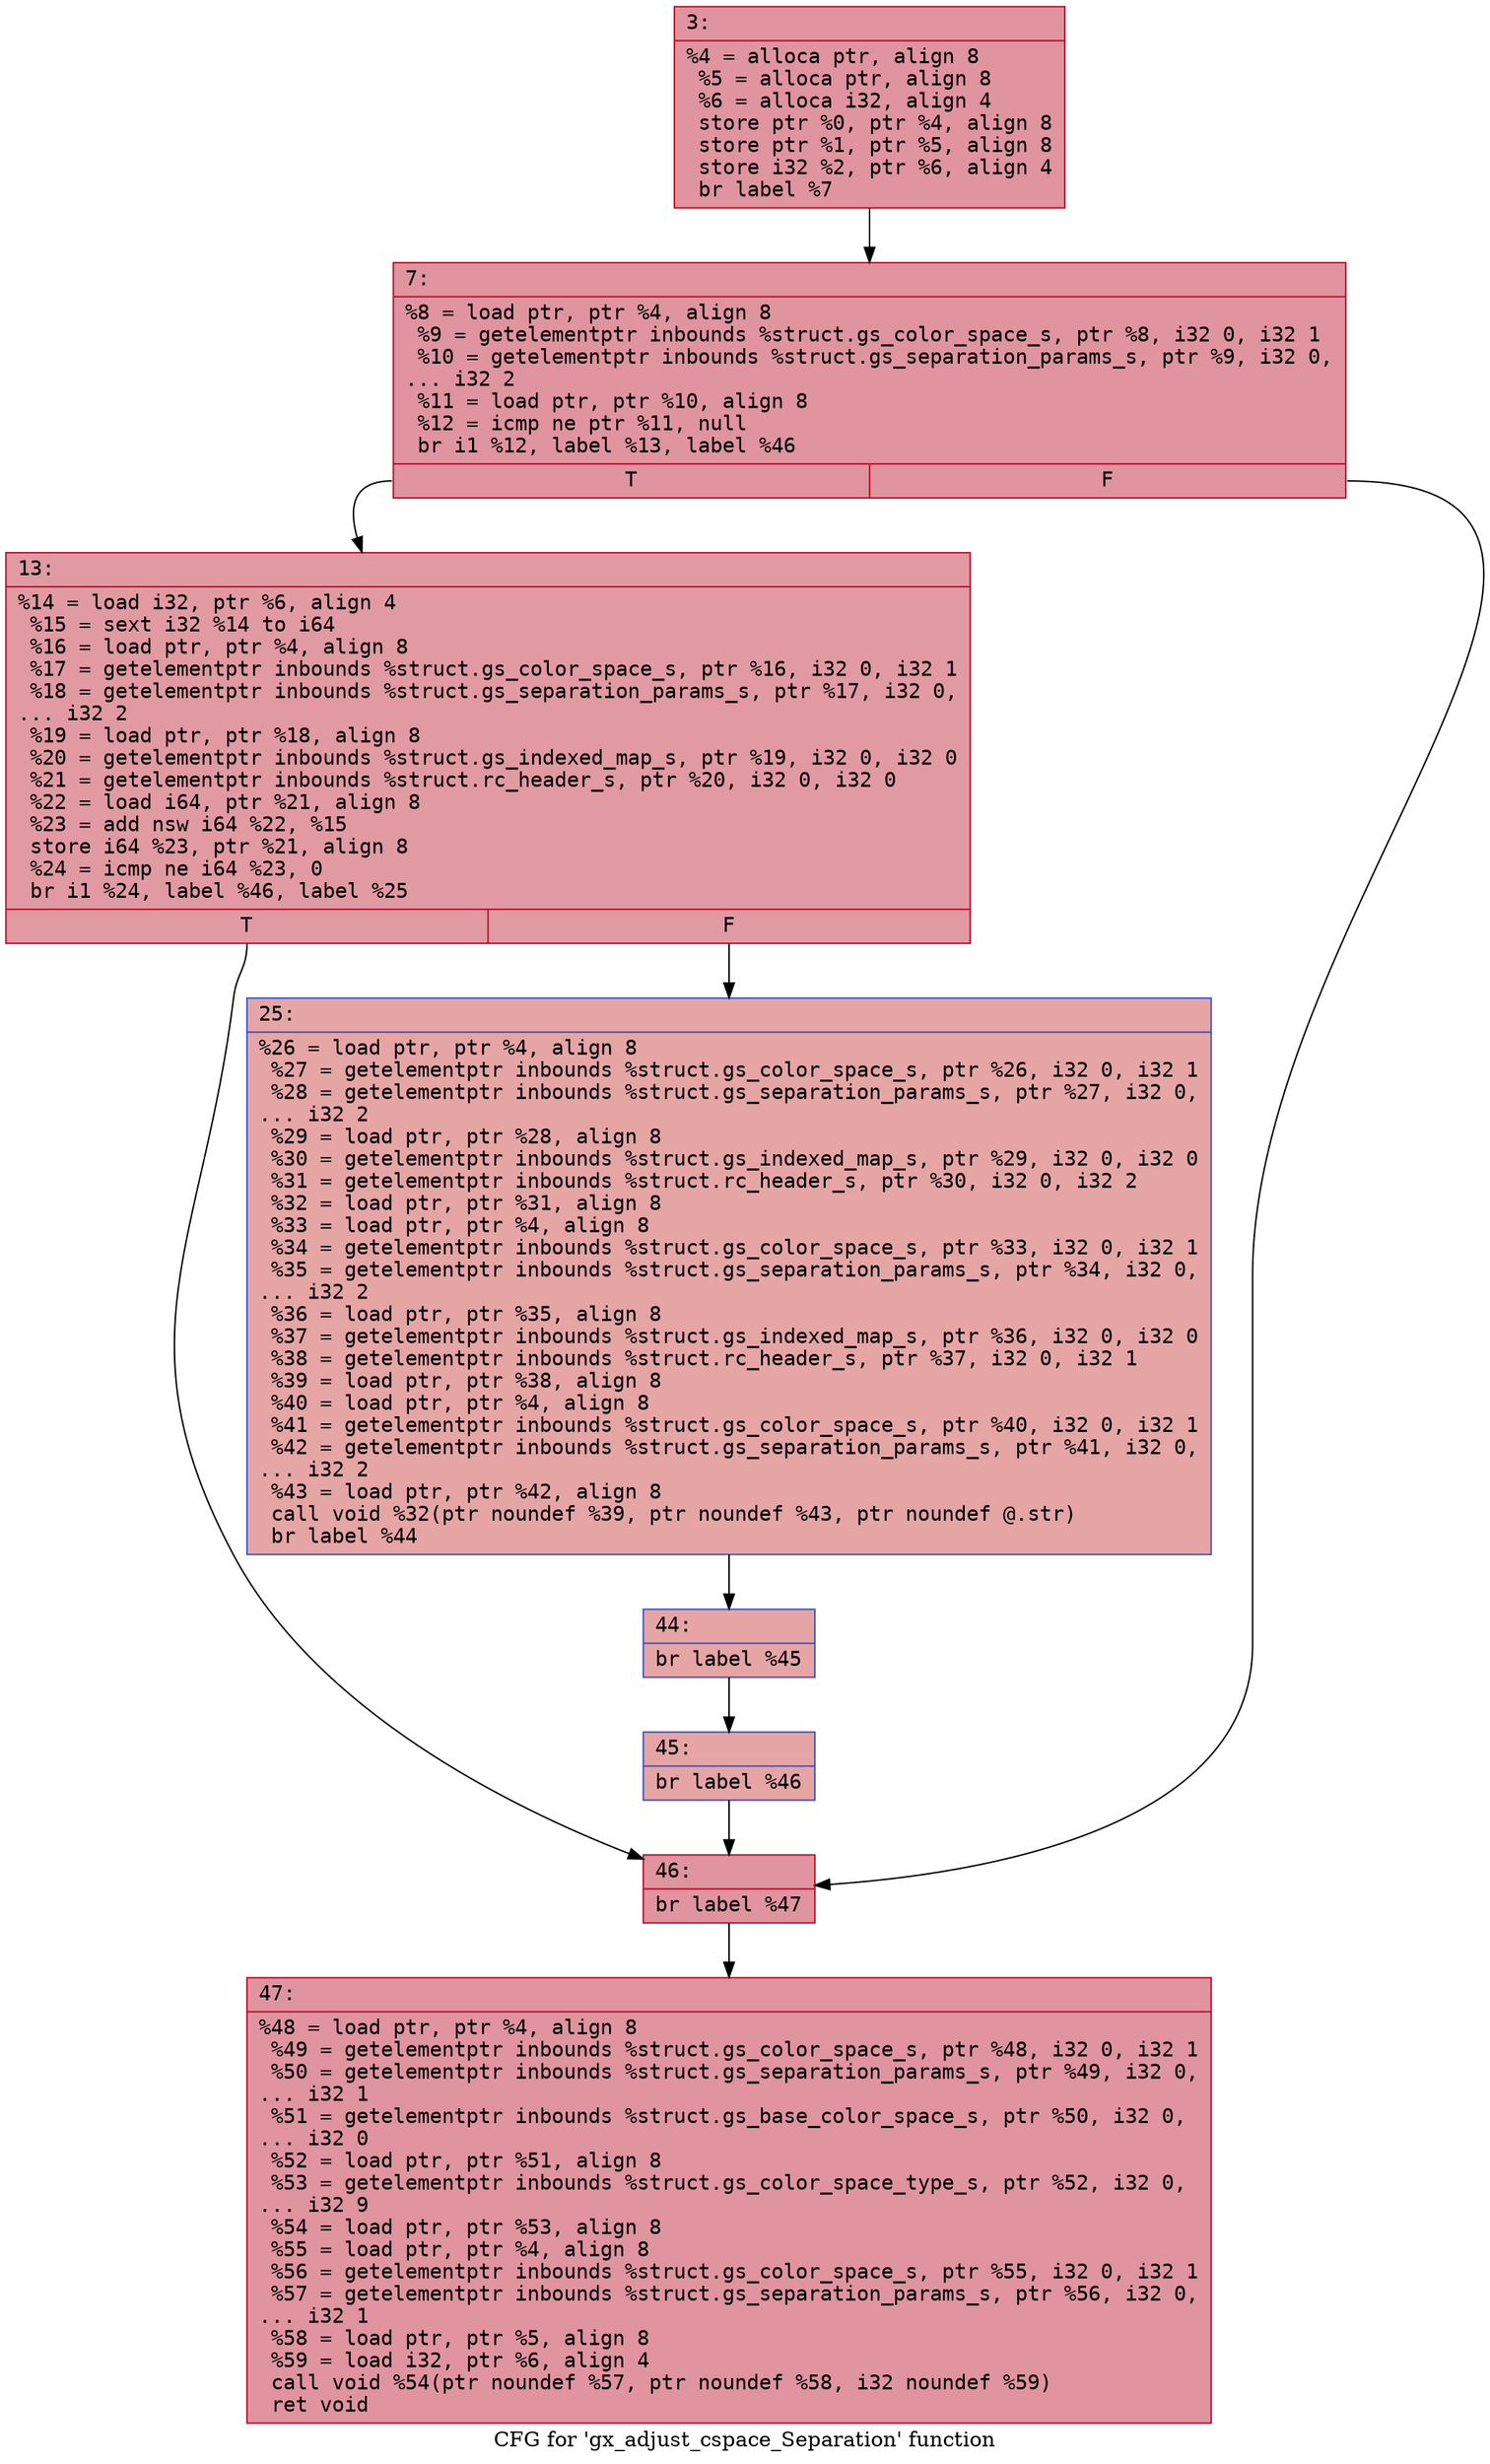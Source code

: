 digraph "CFG for 'gx_adjust_cspace_Separation' function" {
	label="CFG for 'gx_adjust_cspace_Separation' function";

	Node0x600002e0e530 [shape=record,color="#b70d28ff", style=filled, fillcolor="#b70d2870" fontname="Courier",label="{3:\l|  %4 = alloca ptr, align 8\l  %5 = alloca ptr, align 8\l  %6 = alloca i32, align 4\l  store ptr %0, ptr %4, align 8\l  store ptr %1, ptr %5, align 8\l  store i32 %2, ptr %6, align 4\l  br label %7\l}"];
	Node0x600002e0e530 -> Node0x600002e0e580[tooltip="3 -> 7\nProbability 100.00%" ];
	Node0x600002e0e580 [shape=record,color="#b70d28ff", style=filled, fillcolor="#b70d2870" fontname="Courier",label="{7:\l|  %8 = load ptr, ptr %4, align 8\l  %9 = getelementptr inbounds %struct.gs_color_space_s, ptr %8, i32 0, i32 1\l  %10 = getelementptr inbounds %struct.gs_separation_params_s, ptr %9, i32 0,\l... i32 2\l  %11 = load ptr, ptr %10, align 8\l  %12 = icmp ne ptr %11, null\l  br i1 %12, label %13, label %46\l|{<s0>T|<s1>F}}"];
	Node0x600002e0e580:s0 -> Node0x600002e0e5d0[tooltip="7 -> 13\nProbability 62.50%" ];
	Node0x600002e0e580:s1 -> Node0x600002e0e710[tooltip="7 -> 46\nProbability 37.50%" ];
	Node0x600002e0e5d0 [shape=record,color="#b70d28ff", style=filled, fillcolor="#bb1b2c70" fontname="Courier",label="{13:\l|  %14 = load i32, ptr %6, align 4\l  %15 = sext i32 %14 to i64\l  %16 = load ptr, ptr %4, align 8\l  %17 = getelementptr inbounds %struct.gs_color_space_s, ptr %16, i32 0, i32 1\l  %18 = getelementptr inbounds %struct.gs_separation_params_s, ptr %17, i32 0,\l... i32 2\l  %19 = load ptr, ptr %18, align 8\l  %20 = getelementptr inbounds %struct.gs_indexed_map_s, ptr %19, i32 0, i32 0\l  %21 = getelementptr inbounds %struct.rc_header_s, ptr %20, i32 0, i32 0\l  %22 = load i64, ptr %21, align 8\l  %23 = add nsw i64 %22, %15\l  store i64 %23, ptr %21, align 8\l  %24 = icmp ne i64 %23, 0\l  br i1 %24, label %46, label %25\l|{<s0>T|<s1>F}}"];
	Node0x600002e0e5d0:s0 -> Node0x600002e0e710[tooltip="13 -> 46\nProbability 62.50%" ];
	Node0x600002e0e5d0:s1 -> Node0x600002e0e620[tooltip="13 -> 25\nProbability 37.50%" ];
	Node0x600002e0e620 [shape=record,color="#3d50c3ff", style=filled, fillcolor="#c5333470" fontname="Courier",label="{25:\l|  %26 = load ptr, ptr %4, align 8\l  %27 = getelementptr inbounds %struct.gs_color_space_s, ptr %26, i32 0, i32 1\l  %28 = getelementptr inbounds %struct.gs_separation_params_s, ptr %27, i32 0,\l... i32 2\l  %29 = load ptr, ptr %28, align 8\l  %30 = getelementptr inbounds %struct.gs_indexed_map_s, ptr %29, i32 0, i32 0\l  %31 = getelementptr inbounds %struct.rc_header_s, ptr %30, i32 0, i32 2\l  %32 = load ptr, ptr %31, align 8\l  %33 = load ptr, ptr %4, align 8\l  %34 = getelementptr inbounds %struct.gs_color_space_s, ptr %33, i32 0, i32 1\l  %35 = getelementptr inbounds %struct.gs_separation_params_s, ptr %34, i32 0,\l... i32 2\l  %36 = load ptr, ptr %35, align 8\l  %37 = getelementptr inbounds %struct.gs_indexed_map_s, ptr %36, i32 0, i32 0\l  %38 = getelementptr inbounds %struct.rc_header_s, ptr %37, i32 0, i32 1\l  %39 = load ptr, ptr %38, align 8\l  %40 = load ptr, ptr %4, align 8\l  %41 = getelementptr inbounds %struct.gs_color_space_s, ptr %40, i32 0, i32 1\l  %42 = getelementptr inbounds %struct.gs_separation_params_s, ptr %41, i32 0,\l... i32 2\l  %43 = load ptr, ptr %42, align 8\l  call void %32(ptr noundef %39, ptr noundef %43, ptr noundef @.str)\l  br label %44\l}"];
	Node0x600002e0e620 -> Node0x600002e0e670[tooltip="25 -> 44\nProbability 100.00%" ];
	Node0x600002e0e670 [shape=record,color="#3d50c3ff", style=filled, fillcolor="#c5333470" fontname="Courier",label="{44:\l|  br label %45\l}"];
	Node0x600002e0e670 -> Node0x600002e0e6c0[tooltip="44 -> 45\nProbability 100.00%" ];
	Node0x600002e0e6c0 [shape=record,color="#3d50c3ff", style=filled, fillcolor="#c5333470" fontname="Courier",label="{45:\l|  br label %46\l}"];
	Node0x600002e0e6c0 -> Node0x600002e0e710[tooltip="45 -> 46\nProbability 100.00%" ];
	Node0x600002e0e710 [shape=record,color="#b70d28ff", style=filled, fillcolor="#b70d2870" fontname="Courier",label="{46:\l|  br label %47\l}"];
	Node0x600002e0e710 -> Node0x600002e0e760[tooltip="46 -> 47\nProbability 100.00%" ];
	Node0x600002e0e760 [shape=record,color="#b70d28ff", style=filled, fillcolor="#b70d2870" fontname="Courier",label="{47:\l|  %48 = load ptr, ptr %4, align 8\l  %49 = getelementptr inbounds %struct.gs_color_space_s, ptr %48, i32 0, i32 1\l  %50 = getelementptr inbounds %struct.gs_separation_params_s, ptr %49, i32 0,\l... i32 1\l  %51 = getelementptr inbounds %struct.gs_base_color_space_s, ptr %50, i32 0,\l... i32 0\l  %52 = load ptr, ptr %51, align 8\l  %53 = getelementptr inbounds %struct.gs_color_space_type_s, ptr %52, i32 0,\l... i32 9\l  %54 = load ptr, ptr %53, align 8\l  %55 = load ptr, ptr %4, align 8\l  %56 = getelementptr inbounds %struct.gs_color_space_s, ptr %55, i32 0, i32 1\l  %57 = getelementptr inbounds %struct.gs_separation_params_s, ptr %56, i32 0,\l... i32 1\l  %58 = load ptr, ptr %5, align 8\l  %59 = load i32, ptr %6, align 4\l  call void %54(ptr noundef %57, ptr noundef %58, i32 noundef %59)\l  ret void\l}"];
}
